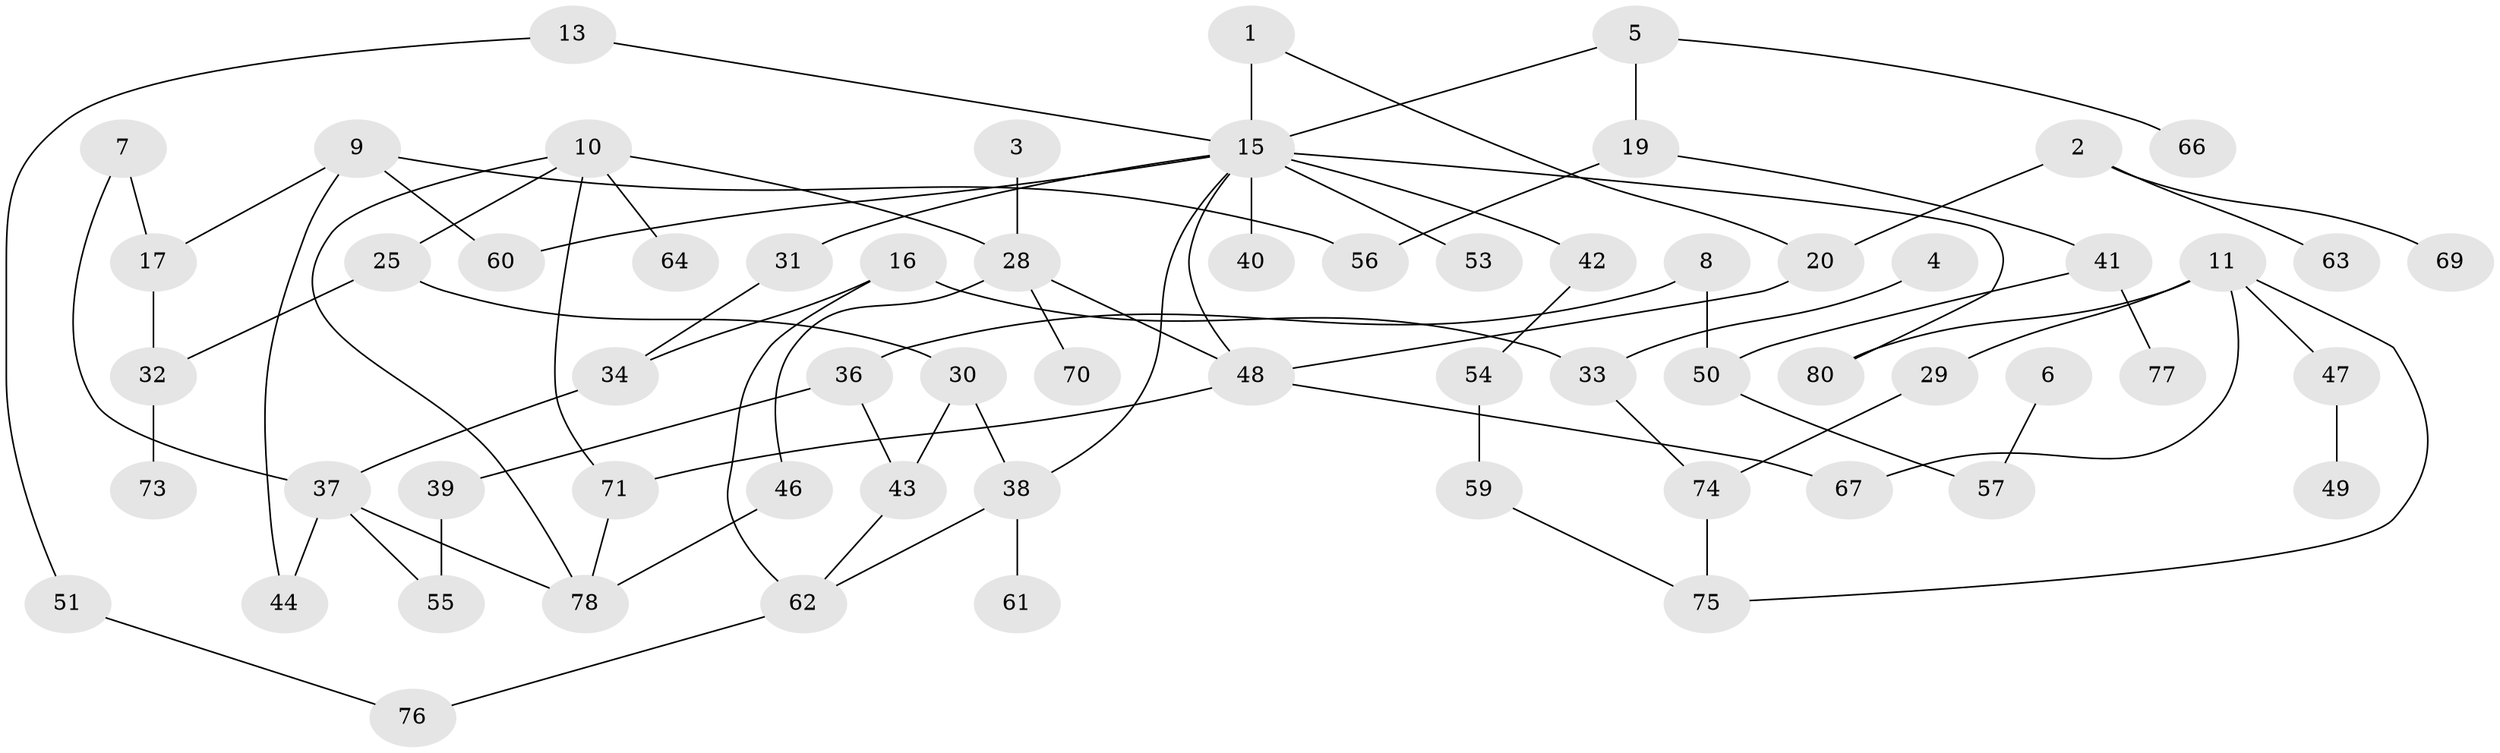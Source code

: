 // original degree distribution, {3: 0.20535714285714285, 2: 0.30357142857142855, 1: 0.22321428571428573, 5: 0.044642857142857144, 4: 0.07142857142857142, 0: 0.13392857142857142, 7: 0.008928571428571428, 6: 0.008928571428571428}
// Generated by graph-tools (version 1.1) at 2025/48/03/04/25 22:48:04]
// undirected, 63 vertices, 81 edges
graph export_dot {
  node [color=gray90,style=filled];
  1;
  2;
  3;
  4;
  5;
  6;
  7;
  8;
  9;
  10;
  11;
  13;
  15;
  16;
  17;
  19;
  20;
  25;
  28;
  29;
  30;
  31;
  32;
  33;
  34;
  36;
  37;
  38;
  39;
  40;
  41;
  42;
  43;
  44;
  46;
  47;
  48;
  49;
  50;
  51;
  53;
  54;
  55;
  56;
  57;
  59;
  60;
  61;
  62;
  63;
  64;
  66;
  67;
  69;
  70;
  71;
  73;
  74;
  75;
  76;
  77;
  78;
  80;
  1 -- 15 [weight=2.0];
  1 -- 20 [weight=1.0];
  2 -- 20 [weight=1.0];
  2 -- 63 [weight=1.0];
  2 -- 69 [weight=1.0];
  3 -- 28 [weight=1.0];
  4 -- 33 [weight=1.0];
  5 -- 15 [weight=1.0];
  5 -- 19 [weight=1.0];
  5 -- 66 [weight=1.0];
  6 -- 57 [weight=1.0];
  7 -- 17 [weight=1.0];
  7 -- 37 [weight=1.0];
  8 -- 36 [weight=1.0];
  8 -- 50 [weight=1.0];
  9 -- 17 [weight=1.0];
  9 -- 44 [weight=1.0];
  9 -- 56 [weight=1.0];
  9 -- 60 [weight=1.0];
  10 -- 25 [weight=1.0];
  10 -- 28 [weight=1.0];
  10 -- 64 [weight=1.0];
  10 -- 71 [weight=1.0];
  10 -- 78 [weight=1.0];
  11 -- 29 [weight=1.0];
  11 -- 47 [weight=1.0];
  11 -- 67 [weight=1.0];
  11 -- 75 [weight=1.0];
  11 -- 80 [weight=1.0];
  13 -- 15 [weight=1.0];
  13 -- 51 [weight=1.0];
  15 -- 31 [weight=1.0];
  15 -- 38 [weight=1.0];
  15 -- 40 [weight=2.0];
  15 -- 42 [weight=2.0];
  15 -- 48 [weight=1.0];
  15 -- 53 [weight=1.0];
  15 -- 60 [weight=1.0];
  15 -- 80 [weight=1.0];
  16 -- 33 [weight=1.0];
  16 -- 34 [weight=1.0];
  16 -- 62 [weight=1.0];
  17 -- 32 [weight=1.0];
  19 -- 41 [weight=1.0];
  19 -- 56 [weight=1.0];
  20 -- 48 [weight=1.0];
  25 -- 30 [weight=1.0];
  25 -- 32 [weight=1.0];
  28 -- 46 [weight=1.0];
  28 -- 48 [weight=1.0];
  28 -- 70 [weight=1.0];
  29 -- 74 [weight=1.0];
  30 -- 38 [weight=1.0];
  30 -- 43 [weight=1.0];
  31 -- 34 [weight=1.0];
  32 -- 73 [weight=1.0];
  33 -- 74 [weight=1.0];
  34 -- 37 [weight=1.0];
  36 -- 39 [weight=1.0];
  36 -- 43 [weight=1.0];
  37 -- 44 [weight=1.0];
  37 -- 55 [weight=1.0];
  37 -- 78 [weight=1.0];
  38 -- 61 [weight=1.0];
  38 -- 62 [weight=1.0];
  39 -- 55 [weight=1.0];
  41 -- 50 [weight=1.0];
  41 -- 77 [weight=1.0];
  42 -- 54 [weight=1.0];
  43 -- 62 [weight=1.0];
  46 -- 78 [weight=1.0];
  47 -- 49 [weight=1.0];
  48 -- 67 [weight=1.0];
  48 -- 71 [weight=1.0];
  50 -- 57 [weight=1.0];
  51 -- 76 [weight=1.0];
  54 -- 59 [weight=1.0];
  59 -- 75 [weight=1.0];
  62 -- 76 [weight=1.0];
  71 -- 78 [weight=1.0];
  74 -- 75 [weight=1.0];
}

